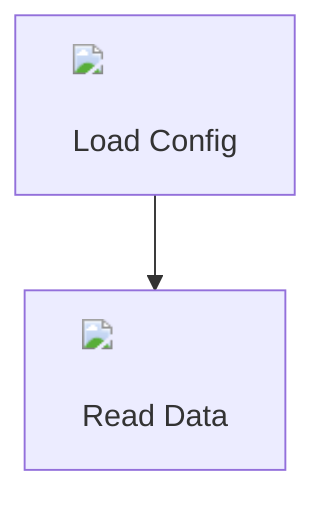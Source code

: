 flowchart TD
    A["<img src='file.svg'/> <br/> Load Config"] --> B["<img src='table.svg'/> <br/> Read Data"]